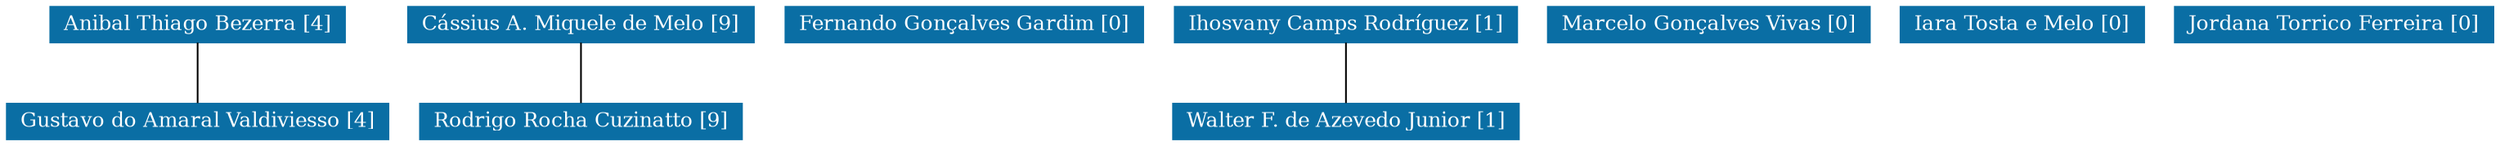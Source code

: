 strict graph grafo1 {
	graph [bb="0,0,1207,78",
		id=grafo1,
		overlap=False
	];
	node [fontsize=12,
		label="\N",
		shape=rectangle,
		style=filled
	];
	0	 [URL="membro-8478305453281130.html",
		color="#0A6EA4",
		fontcolor="#FFFFFF",
		height=0.29167,
		label="Anibal Thiago Bezerra [4]",
		pos="91.5,67.5",
		width=1.9861];
	3	 [URL="membro-4023778019418442.html",
		color="#0A6EA4",
		fontcolor="#FFFFFF",
		height=0.29167,
		label="Gustavo do Amaral Valdiviesso [4]",
		pos="91.5,10.5",
		width=2.5417];
	0 -- 3	 [pos="91.5,56.779 91.5,46.588 91.5,31.348 91.5,21.173"];
	1	 [URL="membro-4002033080997386.html",
		color="#0A6EA4",
		fontcolor="#FFFFFF",
		height=0.29167,
		label="Cássius A. Miquele de Melo [9]",
		pos="278.5,67.5",
		width=2.3194];
	6	 [URL="membro-8073303573679522.html",
		color="#0A6EA4",
		fontcolor="#FFFFFF",
		height=0.29167,
		label="Rodrigo Rocha Cuzinatto [9]",
		pos="278.5,10.5",
		width=2.1389];
	1 -- 6	 [pos="278.5,56.779 278.5,46.588 278.5,31.348 278.5,21.173"];
	2	 [URL="membro-2425549033248106.html",
		color="#0A6EA4",
		fontcolor="#FFFFFF",
		height=0.29167,
		label="Fernando Gonçalves Gardim [0]",
		pos="465.5,67.5",
		width=2.3611];
	4	 [URL="membro-3732563704810366.html",
		color="#0A6EA4",
		fontcolor="#FFFFFF",
		height=0.29167,
		label="Ihosvany Camps Rodríguez [1]",
		pos="650.5,67.5",
		width=2.2778];
	7	 [URL="membro-4183276948524704.html",
		color="#0A6EA4",
		fontcolor="#FFFFFF",
		height=0.29167,
		label="Walter F. de Azevedo Junior [1]",
		pos="650.5,10.5",
		width=2.3194];
	4 -- 7	 [pos="650.5,56.779 650.5,46.588 650.5,31.348 650.5,21.173"];
	5	 [URL="membro-1312049227898761.html",
		color="#0A6EA4",
		fontcolor="#FFFFFF",
		height=0.29167,
		label="Marcelo Gonçalves Vivas [0]",
		pos="828.5,67.5",
		width=2.1528];
	8	 [URL="membro-7286059807128292.html",
		color="#0A6EA4",
		fontcolor="#FFFFFF",
		height=0.29167,
		label="Iara Tosta e Melo [0]",
		pos="982.5,67.5",
		width=1.6111];
	9	 [URL="membro-2740598136336384.html",
		color="#0A6EA4",
		fontcolor="#FFFFFF",
		height=0.29167,
		label="Jordana Torrico Ferreira [0]",
		pos="1132.5,67.5",
		width=2.0694];
}
